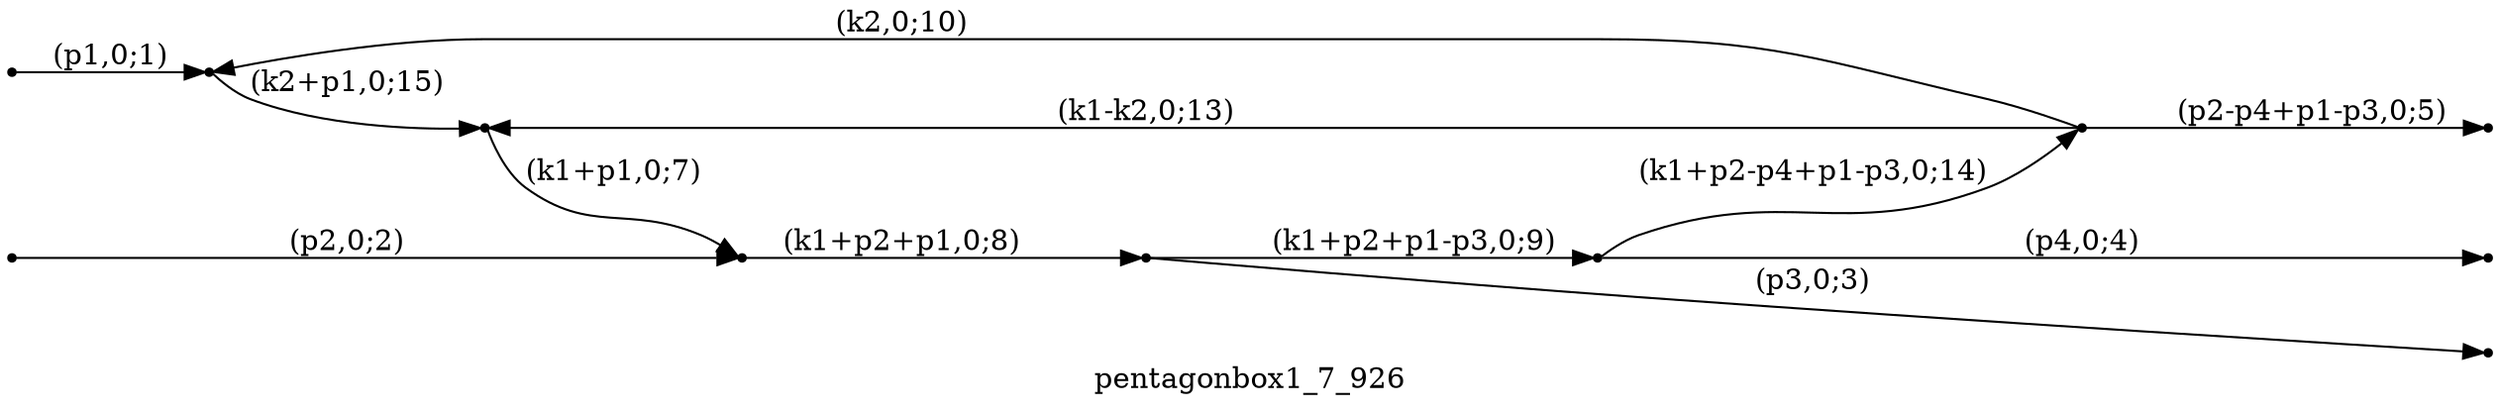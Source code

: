 digraph pentagonbox1_7_926 {
  label="pentagonbox1_7_926";
  rankdir="LR";
  subgraph edges {
    -1 -> 6 [label="(p1,0;1)"];
    -2 -> 1 [label="(p2,0;2)"];
    2 -> -3 [label="(p3,0;3)"];
    5 -> -4 [label="(p4,0;4)"];
    3 -> -5 [label="(p2-p4+p1-p3,0;5)"];
    4 -> 1 [label="(k1+p1,0;7)"];
    1 -> 2 [label="(k1+p2+p1,0;8)"];
    2 -> 5 [label="(k1+p2+p1-p3,0;9)"];
    3 -> 6 [label="(k2,0;10)"];
    3 -> 4 [label="(k1-k2,0;13)"];
    5 -> 3 [label="(k1+p2-p4+p1-p3,0;14)"];
    6 -> 4 [label="(k2+p1,0;15)"];
  }
  subgraph incoming { rank="source"; -1; -2; }
  subgraph outgoing { rank="sink"; -3; -4; -5; }
-5 [shape=point];
-4 [shape=point];
-3 [shape=point];
-2 [shape=point];
-1 [shape=point];
1 [shape=point];
2 [shape=point];
3 [shape=point];
4 [shape=point];
5 [shape=point];
6 [shape=point];
}

